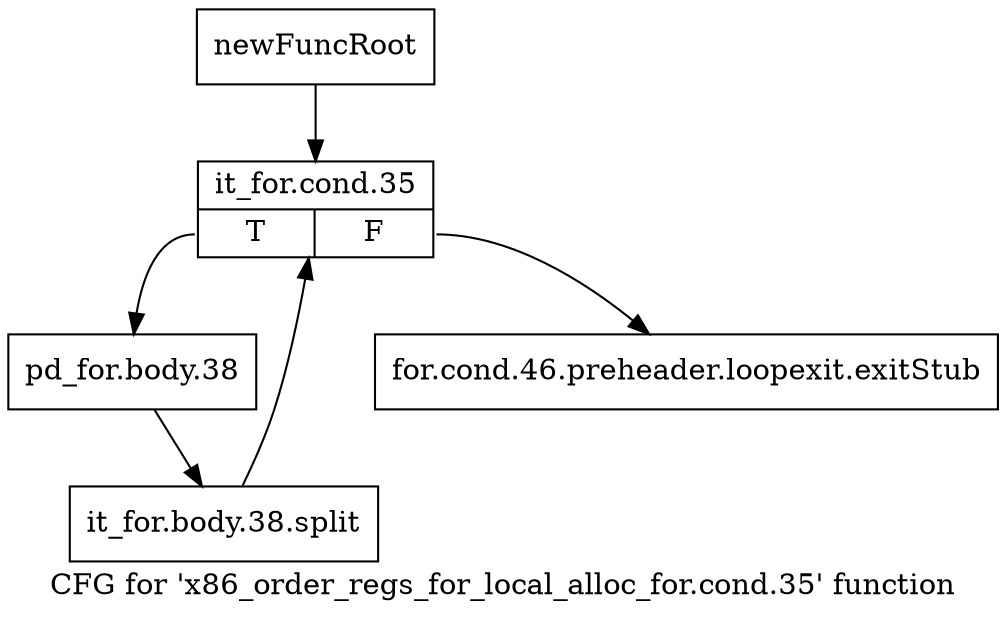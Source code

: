 digraph "CFG for 'x86_order_regs_for_local_alloc_for.cond.35' function" {
	label="CFG for 'x86_order_regs_for_local_alloc_for.cond.35' function";

	Node0xc6da920 [shape=record,label="{newFuncRoot}"];
	Node0xc6da920 -> Node0xc6dad90;
	Node0xc6da970 [shape=record,label="{for.cond.46.preheader.loopexit.exitStub}"];
	Node0xc6dad90 [shape=record,label="{it_for.cond.35|{<s0>T|<s1>F}}"];
	Node0xc6dad90:s0 -> Node0xc6dade0;
	Node0xc6dad90:s1 -> Node0xc6da970;
	Node0xc6dade0 [shape=record,label="{pd_for.body.38}"];
	Node0xc6dade0 -> Node0xfec7260;
	Node0xfec7260 [shape=record,label="{it_for.body.38.split}"];
	Node0xfec7260 -> Node0xc6dad90;
}
